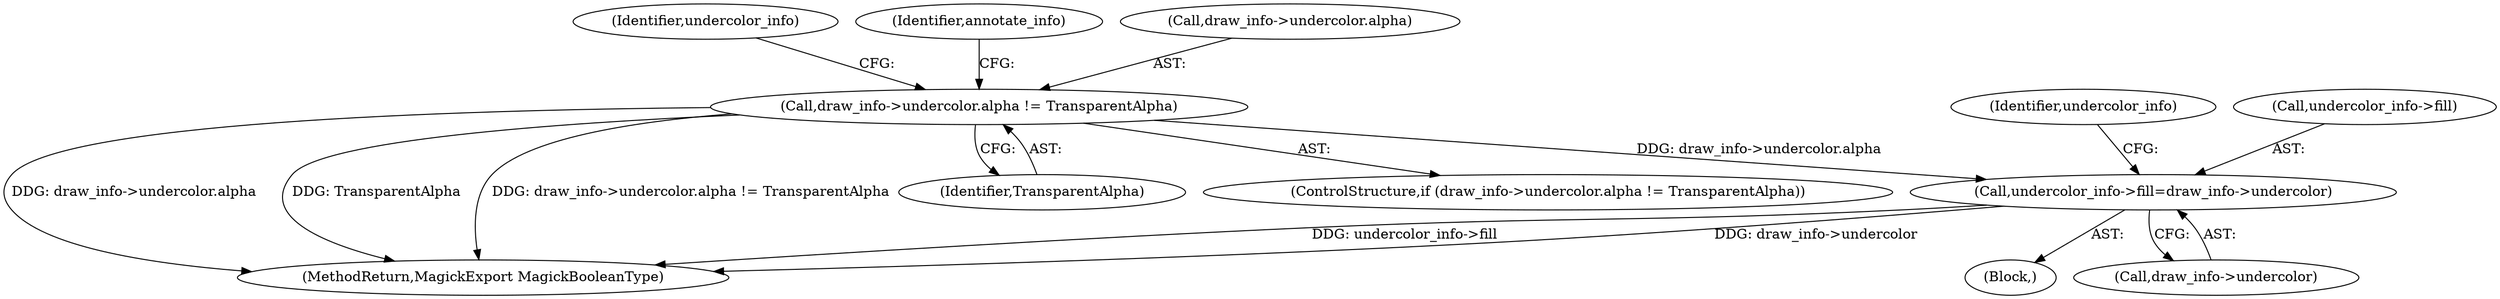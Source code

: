 digraph "0_ImageMagick_f595a1985233c399a05c0c37cc41de16a90dd025@pointer" {
"1001779" [label="(Call,undercolor_info->fill=draw_info->undercolor)"];
"1001761" [label="(Call,draw_info->undercolor.alpha != TransparentAlpha)"];
"1001760" [label="(ControlStructure,if (draw_info->undercolor.alpha != TransparentAlpha))"];
"1001768" [label="(Block,)"];
"1001783" [label="(Call,draw_info->undercolor)"];
"1002049" [label="(MethodReturn,MagickExport MagickBooleanType)"];
"1001761" [label="(Call,draw_info->undercolor.alpha != TransparentAlpha)"];
"1001779" [label="(Call,undercolor_info->fill=draw_info->undercolor)"];
"1001771" [label="(Identifier,undercolor_info)"];
"1001788" [label="(Identifier,undercolor_info)"];
"1001866" [label="(Identifier,annotate_info)"];
"1001780" [label="(Call,undercolor_info->fill)"];
"1001767" [label="(Identifier,TransparentAlpha)"];
"1001762" [label="(Call,draw_info->undercolor.alpha)"];
"1001779" -> "1001768"  [label="AST: "];
"1001779" -> "1001783"  [label="CFG: "];
"1001780" -> "1001779"  [label="AST: "];
"1001783" -> "1001779"  [label="AST: "];
"1001788" -> "1001779"  [label="CFG: "];
"1001779" -> "1002049"  [label="DDG: undercolor_info->fill"];
"1001779" -> "1002049"  [label="DDG: draw_info->undercolor"];
"1001761" -> "1001779"  [label="DDG: draw_info->undercolor.alpha"];
"1001761" -> "1001760"  [label="AST: "];
"1001761" -> "1001767"  [label="CFG: "];
"1001762" -> "1001761"  [label="AST: "];
"1001767" -> "1001761"  [label="AST: "];
"1001771" -> "1001761"  [label="CFG: "];
"1001866" -> "1001761"  [label="CFG: "];
"1001761" -> "1002049"  [label="DDG: draw_info->undercolor.alpha"];
"1001761" -> "1002049"  [label="DDG: TransparentAlpha"];
"1001761" -> "1002049"  [label="DDG: draw_info->undercolor.alpha != TransparentAlpha"];
}
